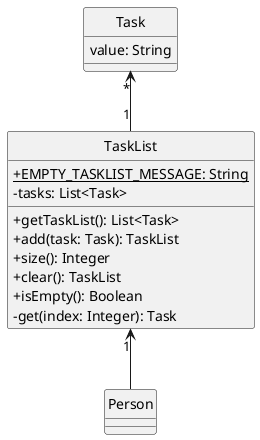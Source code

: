 @startuml
skinparam classAttributeIconSize 0
hide circle


class Person
class TaskList
class Task

Task "*" <-- "1" TaskList
TaskList "1" <-- Person

class Task {
value: String
}

class TaskList {
+{static} EMPTY_TASKLIST_MESSAGE: String
-tasks: List<Task>
+getTaskList(): List<Task>
+add(task: Task): TaskList
+size(): Integer
+clear(): TaskList
+isEmpty(): Boolean
-get(index: Integer): Task
}

class Person {
}

@enduml
